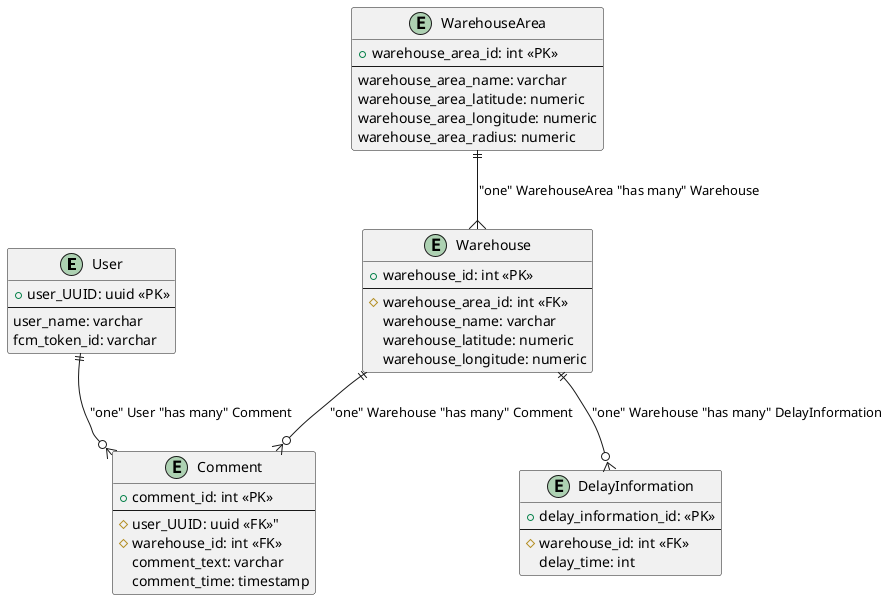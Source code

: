 @startuml fleet-tracker

entity User as "User" {
    + user_UUID: uuid <<PK>>
    --
    user_name: varchar
    fcm_token_id: varchar
}

entity WarehouseArea as "WarehouseArea" {
    + warehouse_area_id: int <<PK>>
    --
    warehouse_area_name: varchar
    warehouse_area_latitude: numeric
    warehouse_area_longitude: numeric
    warehouse_area_radius: numeric
}

entity Warehouse as "Warehouse" {
    + warehouse_id: int <<PK>>
    --
    # warehouse_area_id: int <<FK>>
    warehouse_name: varchar
    warehouse_latitude: numeric
    warehouse_longitude: numeric
}

entity DelayInformation as "DelayInformation" {
    + delay_information_id: <<PK>>
    --
    # warehouse_id: int <<FK>>
    delay_time: int
}

entity Comment as "Comment" {
    + comment_id: int <<PK>>
    --
    # user_UUID: uuid <<FK>>"
    # warehouse_id: int <<FK>>
    comment_text: varchar
    comment_time: timestamp
}

"WarehouseArea" ||--{ "Warehouse" : "one" WarehouseArea "has many" Warehouse
"Warehouse" ||--o{ "DelayInformation" : "one" Warehouse "has many" DelayInformation
"User" ||--o{ "Comment" : "one" User "has many" Comment
"Warehouse" ||--o{ "Comment" : "one" Warehouse "has many" Comment

@enduml